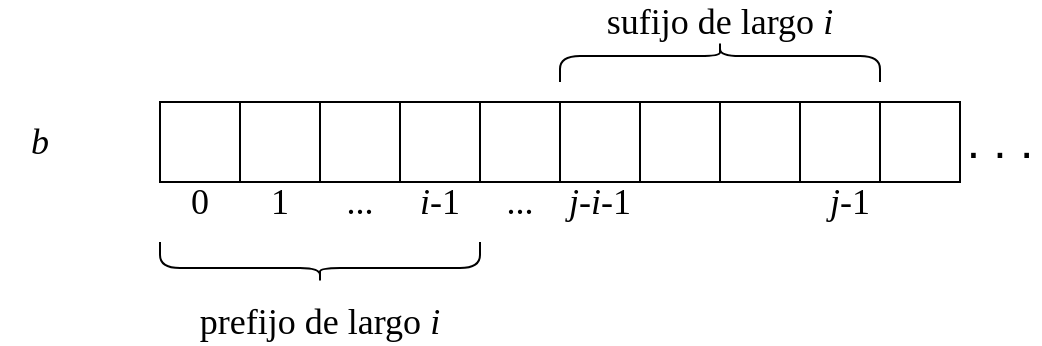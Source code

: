 <mxfile version="12.3.2" type="device" pages="1"><diagram id="OCX7W67S8h5UVNacZoWq" name="Page-1"><mxGraphModel dx="1092" dy="816" grid="1" gridSize="10" guides="1" tooltips="1" connect="1" arrows="1" fold="1" page="1" pageScale="1" pageWidth="850" pageHeight="1100" math="0" shadow="0"><root><mxCell id="0"/><mxCell id="1" parent="0"/><mxCell id="AHzPsvAIlduPM4RJUNpU-3" value="" style="whiteSpace=wrap;html=1;aspect=fixed;" vertex="1" parent="1"><mxGeometry x="80" y="80" width="40" height="40" as="geometry"/></mxCell><mxCell id="AHzPsvAIlduPM4RJUNpU-4" value="" style="whiteSpace=wrap;html=1;aspect=fixed;" vertex="1" parent="1"><mxGeometry x="120" y="80" width="40" height="40" as="geometry"/></mxCell><mxCell id="AHzPsvAIlduPM4RJUNpU-5" value="" style="whiteSpace=wrap;html=1;aspect=fixed;" vertex="1" parent="1"><mxGeometry x="160" y="80" width="40" height="40" as="geometry"/></mxCell><mxCell id="AHzPsvAIlduPM4RJUNpU-6" value="" style="whiteSpace=wrap;html=1;aspect=fixed;" vertex="1" parent="1"><mxGeometry x="200" y="80" width="40" height="40" as="geometry"/></mxCell><mxCell id="AHzPsvAIlduPM4RJUNpU-7" value="" style="whiteSpace=wrap;html=1;aspect=fixed;" vertex="1" parent="1"><mxGeometry x="240" y="80" width="40" height="40" as="geometry"/></mxCell><mxCell id="AHzPsvAIlduPM4RJUNpU-8" value="" style="whiteSpace=wrap;html=1;aspect=fixed;" vertex="1" parent="1"><mxGeometry x="280" y="80" width="40" height="40" as="geometry"/></mxCell><mxCell id="AHzPsvAIlduPM4RJUNpU-9" value="" style="whiteSpace=wrap;html=1;aspect=fixed;" vertex="1" parent="1"><mxGeometry x="320" y="80" width="40" height="40" as="geometry"/></mxCell><mxCell id="AHzPsvAIlduPM4RJUNpU-10" value="" style="whiteSpace=wrap;html=1;aspect=fixed;" vertex="1" parent="1"><mxGeometry x="360" y="80" width="40" height="40" as="geometry"/></mxCell><mxCell id="AHzPsvAIlduPM4RJUNpU-13" value="" style="whiteSpace=wrap;html=1;aspect=fixed;" vertex="1" parent="1"><mxGeometry x="400" y="80" width="40" height="40" as="geometry"/></mxCell><mxCell id="AHzPsvAIlduPM4RJUNpU-14" value="" style="whiteSpace=wrap;html=1;aspect=fixed;" vertex="1" parent="1"><mxGeometry x="440" y="80" width="40" height="40" as="geometry"/></mxCell><mxCell id="AHzPsvAIlduPM4RJUNpU-23" value="&lt;font style=&quot;font-size: 24px&quot;&gt;. . .&lt;/font&gt;" style="text;html=1;strokeColor=none;fillColor=none;align=center;verticalAlign=middle;whiteSpace=wrap;rounded=0;" vertex="1" parent="1"><mxGeometry x="480" y="90" width="40" height="20" as="geometry"/></mxCell><mxCell id="AHzPsvAIlduPM4RJUNpU-32" value="&lt;i&gt;&lt;font style=&quot;font-size: 18px&quot;&gt;b&lt;/font&gt;&lt;/i&gt;" style="text;html=1;strokeColor=none;fillColor=none;align=center;verticalAlign=middle;whiteSpace=wrap;rounded=0;fontFamily=cm;" vertex="1" parent="1"><mxGeometry y="90" width="40" height="20" as="geometry"/></mxCell><mxCell id="AHzPsvAIlduPM4RJUNpU-34" value="" style="shape=curlyBracket;whiteSpace=wrap;html=1;rounded=1;rotation=90;size=0.35;" vertex="1" parent="1"><mxGeometry x="350" y="-20" width="20" height="160" as="geometry"/></mxCell><mxCell id="AHzPsvAIlduPM4RJUNpU-41" value="&lt;font style=&quot;font-size: 18px&quot; face=&quot;cm&quot;&gt;0&lt;/font&gt;" style="text;html=1;strokeColor=none;fillColor=none;align=center;verticalAlign=middle;whiteSpace=wrap;rounded=0;" vertex="1" parent="1"><mxGeometry x="80" y="120" width="40" height="20" as="geometry"/></mxCell><mxCell id="AHzPsvAIlduPM4RJUNpU-42" value="&lt;font style=&quot;font-size: 18px&quot; face=&quot;cm&quot;&gt;1&lt;/font&gt;" style="text;html=1;strokeColor=none;fillColor=none;align=center;verticalAlign=middle;whiteSpace=wrap;rounded=0;" vertex="1" parent="1"><mxGeometry x="120" y="120" width="40" height="20" as="geometry"/></mxCell><mxCell id="AHzPsvAIlduPM4RJUNpU-43" value="&lt;font style=&quot;font-size: 18px&quot; face=&quot;cm&quot;&gt;...&lt;/font&gt;" style="text;html=1;strokeColor=none;fillColor=none;align=center;verticalAlign=middle;whiteSpace=wrap;rounded=0;" vertex="1" parent="1"><mxGeometry x="160" y="120" width="40" height="20" as="geometry"/></mxCell><mxCell id="AHzPsvAIlduPM4RJUNpU-44" value="&lt;font style=&quot;font-size: 18px&quot; face=&quot;cm&quot;&gt;&lt;i&gt;i&lt;/i&gt;-1&lt;/font&gt;" style="text;html=1;strokeColor=none;fillColor=none;align=center;verticalAlign=middle;whiteSpace=wrap;rounded=0;" vertex="1" parent="1"><mxGeometry x="200" y="120" width="40" height="20" as="geometry"/></mxCell><mxCell id="AHzPsvAIlduPM4RJUNpU-45" value="&lt;font style=&quot;font-size: 18px&quot; face=&quot;cm&quot;&gt;...&lt;/font&gt;" style="text;html=1;strokeColor=none;fillColor=none;align=center;verticalAlign=middle;whiteSpace=wrap;rounded=0;" vertex="1" parent="1"><mxGeometry x="240" y="120" width="40" height="20" as="geometry"/></mxCell><mxCell id="AHzPsvAIlduPM4RJUNpU-48" value="&lt;font style=&quot;font-size: 18px&quot; face=&quot;cm&quot;&gt;&lt;i&gt;j-i&lt;/i&gt;-1&lt;/font&gt;" style="text;html=1;strokeColor=none;fillColor=none;align=center;verticalAlign=middle;whiteSpace=wrap;rounded=0;" vertex="1" parent="1"><mxGeometry x="280" y="120" width="40" height="20" as="geometry"/></mxCell><mxCell id="AHzPsvAIlduPM4RJUNpU-49" value="&lt;font style=&quot;font-size: 18px&quot; face=&quot;cm&quot;&gt;&lt;i&gt;j&lt;/i&gt;-1&lt;/font&gt;" style="text;html=1;strokeColor=none;fillColor=none;align=center;verticalAlign=middle;whiteSpace=wrap;rounded=0;" vertex="1" parent="1"><mxGeometry x="405" y="120" width="40" height="20" as="geometry"/></mxCell><mxCell id="AHzPsvAIlduPM4RJUNpU-51" value="" style="shape=curlyBracket;whiteSpace=wrap;html=1;rounded=1;rotation=90;size=0.35;direction=west;" vertex="1" parent="1"><mxGeometry x="150" y="80" width="20" height="160" as="geometry"/></mxCell><mxCell id="AHzPsvAIlduPM4RJUNpU-52" value="&lt;font face=&quot;cm&quot; style=&quot;font-size: 18px&quot;&gt;prefijo de largo &lt;i&gt;i&lt;/i&gt;&lt;/font&gt;" style="text;html=1;strokeColor=none;fillColor=none;align=center;verticalAlign=middle;whiteSpace=wrap;rounded=0;" vertex="1" parent="1"><mxGeometry x="80" y="180" width="160" height="20" as="geometry"/></mxCell><mxCell id="AHzPsvAIlduPM4RJUNpU-55" value="&lt;font face=&quot;cm&quot; style=&quot;font-size: 18px&quot;&gt;sufijo de largo &lt;i&gt;i&lt;/i&gt;&lt;/font&gt;" style="text;html=1;strokeColor=none;fillColor=none;align=center;verticalAlign=middle;whiteSpace=wrap;rounded=0;" vertex="1" parent="1"><mxGeometry x="280" y="30" width="160" height="20" as="geometry"/></mxCell></root></mxGraphModel></diagram></mxfile>